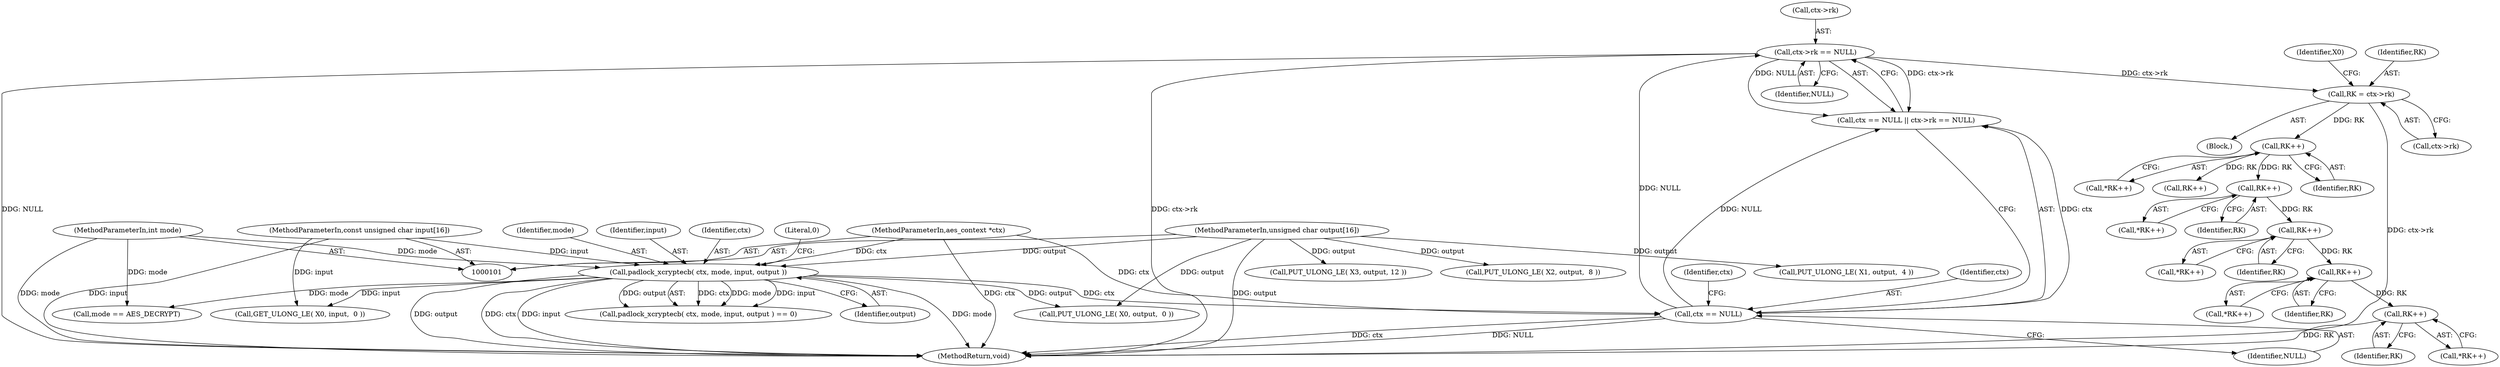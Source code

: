 digraph "0_ghostscript_8e9ce5016db968b40e4ec255a3005f2786cce45f@pointer" {
"1000472" [label="(Call,RK++)"];
"1000428" [label="(Call,RK++)"];
"1000153" [label="(Call,RK++)"];
"1000141" [label="(Call,RK = ctx->rk)"];
"1000135" [label="(Call,ctx->rk == NULL)"];
"1000132" [label="(Call,ctx == NULL)"];
"1000123" [label="(Call,padlock_xcryptecb( ctx, mode, input, output ))"];
"1000102" [label="(MethodParameterIn,aes_context *ctx)"];
"1000103" [label="(MethodParameterIn,int mode)"];
"1000104" [label="(MethodParameterIn,const unsigned char input[16])"];
"1000105" [label="(MethodParameterIn,unsigned char output[16])"];
"1000516" [label="(Call,RK++)"];
"1000560" [label="(Call,RK++)"];
"1000125" [label="(Identifier,mode)"];
"1000560" [label="(Call,RK++)"];
"1000104" [label="(MethodParameterIn,const unsigned char input[16])"];
"1000153" [label="(Call,RK++)"];
"1000141" [label="(Call,RK = ctx->rk)"];
"1000137" [label="(Identifier,ctx)"];
"1000612" [label="(Call,PUT_ULONG_LE( X3, output, 12 ))"];
"1000559" [label="(Call,*RK++)"];
"1000517" [label="(Identifier,RK)"];
"1000156" [label="(Call,mode == AES_DECRYPT)"];
"1000427" [label="(Call,*RK++)"];
"1000123" [label="(Call,padlock_xcryptecb( ctx, mode, input, output ))"];
"1000516" [label="(Call,RK++)"];
"1000472" [label="(Call,RK++)"];
"1000136" [label="(Call,ctx->rk)"];
"1000122" [label="(Call,padlock_xcryptecb( ctx, mode, input, output ) == 0)"];
"1000127" [label="(Identifier,output)"];
"1000146" [label="(Call,GET_ULONG_LE( X0, input,  0 ))"];
"1000600" [label="(Call,PUT_ULONG_LE( X0, output,  0 ))"];
"1000152" [label="(Call,*RK++)"];
"1000616" [label="(MethodReturn,void)"];
"1000154" [label="(Identifier,RK)"];
"1000106" [label="(Block,)"];
"1000207" [label="(Call,RK++)"];
"1000428" [label="(Call,RK++)"];
"1000103" [label="(MethodParameterIn,int mode)"];
"1000126" [label="(Identifier,input)"];
"1000124" [label="(Identifier,ctx)"];
"1000147" [label="(Identifier,X0)"];
"1000142" [label="(Identifier,RK)"];
"1000134" [label="(Identifier,NULL)"];
"1000561" [label="(Identifier,RK)"];
"1000132" [label="(Call,ctx == NULL)"];
"1000143" [label="(Call,ctx->rk)"];
"1000473" [label="(Identifier,RK)"];
"1000604" [label="(Call,PUT_ULONG_LE( X1, output,  4 ))"];
"1000135" [label="(Call,ctx->rk == NULL)"];
"1000429" [label="(Identifier,RK)"];
"1000139" [label="(Identifier,NULL)"];
"1000133" [label="(Identifier,ctx)"];
"1000102" [label="(MethodParameterIn,aes_context *ctx)"];
"1000471" [label="(Call,*RK++)"];
"1000128" [label="(Literal,0)"];
"1000515" [label="(Call,*RK++)"];
"1000105" [label="(MethodParameterIn,unsigned char output[16])"];
"1000608" [label="(Call,PUT_ULONG_LE( X2, output,  8 ))"];
"1000131" [label="(Call,ctx == NULL || ctx->rk == NULL)"];
"1000472" -> "1000471"  [label="AST: "];
"1000472" -> "1000473"  [label="CFG: "];
"1000473" -> "1000472"  [label="AST: "];
"1000471" -> "1000472"  [label="CFG: "];
"1000428" -> "1000472"  [label="DDG: RK"];
"1000472" -> "1000516"  [label="DDG: RK"];
"1000428" -> "1000427"  [label="AST: "];
"1000428" -> "1000429"  [label="CFG: "];
"1000429" -> "1000428"  [label="AST: "];
"1000427" -> "1000428"  [label="CFG: "];
"1000153" -> "1000428"  [label="DDG: RK"];
"1000153" -> "1000152"  [label="AST: "];
"1000153" -> "1000154"  [label="CFG: "];
"1000154" -> "1000153"  [label="AST: "];
"1000152" -> "1000153"  [label="CFG: "];
"1000141" -> "1000153"  [label="DDG: RK"];
"1000153" -> "1000207"  [label="DDG: RK"];
"1000141" -> "1000106"  [label="AST: "];
"1000141" -> "1000143"  [label="CFG: "];
"1000142" -> "1000141"  [label="AST: "];
"1000143" -> "1000141"  [label="AST: "];
"1000147" -> "1000141"  [label="CFG: "];
"1000141" -> "1000616"  [label="DDG: ctx->rk"];
"1000135" -> "1000141"  [label="DDG: ctx->rk"];
"1000135" -> "1000131"  [label="AST: "];
"1000135" -> "1000139"  [label="CFG: "];
"1000136" -> "1000135"  [label="AST: "];
"1000139" -> "1000135"  [label="AST: "];
"1000131" -> "1000135"  [label="CFG: "];
"1000135" -> "1000616"  [label="DDG: NULL"];
"1000135" -> "1000616"  [label="DDG: ctx->rk"];
"1000135" -> "1000131"  [label="DDG: ctx->rk"];
"1000135" -> "1000131"  [label="DDG: NULL"];
"1000132" -> "1000135"  [label="DDG: NULL"];
"1000132" -> "1000131"  [label="AST: "];
"1000132" -> "1000134"  [label="CFG: "];
"1000133" -> "1000132"  [label="AST: "];
"1000134" -> "1000132"  [label="AST: "];
"1000137" -> "1000132"  [label="CFG: "];
"1000131" -> "1000132"  [label="CFG: "];
"1000132" -> "1000616"  [label="DDG: NULL"];
"1000132" -> "1000616"  [label="DDG: ctx"];
"1000132" -> "1000131"  [label="DDG: ctx"];
"1000132" -> "1000131"  [label="DDG: NULL"];
"1000123" -> "1000132"  [label="DDG: ctx"];
"1000102" -> "1000132"  [label="DDG: ctx"];
"1000123" -> "1000122"  [label="AST: "];
"1000123" -> "1000127"  [label="CFG: "];
"1000124" -> "1000123"  [label="AST: "];
"1000125" -> "1000123"  [label="AST: "];
"1000126" -> "1000123"  [label="AST: "];
"1000127" -> "1000123"  [label="AST: "];
"1000128" -> "1000123"  [label="CFG: "];
"1000123" -> "1000616"  [label="DDG: input"];
"1000123" -> "1000616"  [label="DDG: mode"];
"1000123" -> "1000616"  [label="DDG: output"];
"1000123" -> "1000616"  [label="DDG: ctx"];
"1000123" -> "1000122"  [label="DDG: ctx"];
"1000123" -> "1000122"  [label="DDG: mode"];
"1000123" -> "1000122"  [label="DDG: input"];
"1000123" -> "1000122"  [label="DDG: output"];
"1000102" -> "1000123"  [label="DDG: ctx"];
"1000103" -> "1000123"  [label="DDG: mode"];
"1000104" -> "1000123"  [label="DDG: input"];
"1000105" -> "1000123"  [label="DDG: output"];
"1000123" -> "1000146"  [label="DDG: input"];
"1000123" -> "1000156"  [label="DDG: mode"];
"1000123" -> "1000600"  [label="DDG: output"];
"1000102" -> "1000101"  [label="AST: "];
"1000102" -> "1000616"  [label="DDG: ctx"];
"1000103" -> "1000101"  [label="AST: "];
"1000103" -> "1000616"  [label="DDG: mode"];
"1000103" -> "1000156"  [label="DDG: mode"];
"1000104" -> "1000101"  [label="AST: "];
"1000104" -> "1000616"  [label="DDG: input"];
"1000104" -> "1000146"  [label="DDG: input"];
"1000105" -> "1000101"  [label="AST: "];
"1000105" -> "1000616"  [label="DDG: output"];
"1000105" -> "1000600"  [label="DDG: output"];
"1000105" -> "1000604"  [label="DDG: output"];
"1000105" -> "1000608"  [label="DDG: output"];
"1000105" -> "1000612"  [label="DDG: output"];
"1000516" -> "1000515"  [label="AST: "];
"1000516" -> "1000517"  [label="CFG: "];
"1000517" -> "1000516"  [label="AST: "];
"1000515" -> "1000516"  [label="CFG: "];
"1000516" -> "1000560"  [label="DDG: RK"];
"1000560" -> "1000559"  [label="AST: "];
"1000560" -> "1000561"  [label="CFG: "];
"1000561" -> "1000560"  [label="AST: "];
"1000559" -> "1000560"  [label="CFG: "];
"1000560" -> "1000616"  [label="DDG: RK"];
}

